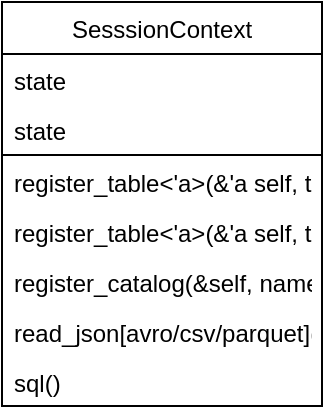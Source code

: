 <mxfile version="20.8.16" type="device"><diagram name="第 1 页" id="zNM7xBWwM4BkejEXPJKk"><mxGraphModel dx="907" dy="674" grid="1" gridSize="10" guides="1" tooltips="1" connect="1" arrows="1" fold="1" page="1" pageScale="1" pageWidth="1654" pageHeight="2336" math="0" shadow="0"><root><mxCell id="0"/><mxCell id="1" parent="0"/><mxCell id="OaVncUXIYc3g2rmNDyz7-1" value="SesssionContext" style="swimlane;fontStyle=0;align=center;verticalAlign=top;childLayout=stackLayout;horizontal=1;startSize=26;horizontalStack=0;resizeParent=1;resizeLast=0;collapsible=1;marginBottom=0;rounded=0;shadow=0;strokeWidth=1;spacing=2;fontSize=12;" vertex="1" parent="1"><mxGeometry x="360" y="200" width="160" height="202" as="geometry"><mxRectangle x="550" y="140" width="160" height="26" as="alternateBounds"/></mxGeometry></mxCell><mxCell id="OaVncUXIYc3g2rmNDyz7-4" value="state" style="text;align=left;verticalAlign=top;spacingLeft=4;spacingRight=4;overflow=hidden;rotatable=0;points=[[0,0.5],[1,0.5]];portConstraint=eastwest;rounded=0;shadow=0;html=0;" vertex="1" parent="OaVncUXIYc3g2rmNDyz7-1"><mxGeometry y="26" width="160" height="25" as="geometry"/></mxCell><mxCell id="OaVncUXIYc3g2rmNDyz7-19" value="state" style="text;align=left;verticalAlign=top;spacingLeft=4;spacingRight=4;overflow=hidden;rotatable=0;points=[[0,0.5],[1,0.5]];portConstraint=eastwest;rounded=0;shadow=0;html=0;" vertex="1" parent="OaVncUXIYc3g2rmNDyz7-1"><mxGeometry y="51" width="160" height="25" as="geometry"/></mxCell><mxCell id="OaVncUXIYc3g2rmNDyz7-5" value="" style="line;html=1;strokeWidth=1;align=left;verticalAlign=middle;spacingTop=-1;spacingLeft=3;spacingRight=3;rotatable=0;labelPosition=right;points=[];portConstraint=eastwest;" vertex="1" parent="OaVncUXIYc3g2rmNDyz7-1"><mxGeometry y="76" width="160" height="1" as="geometry"/></mxCell><mxCell id="OaVncUXIYc3g2rmNDyz7-6" value="register_table&lt;'a&gt;(&amp;'a self, table_ref: impl Into&lt;TableReference&lt;'a&gt;&gt;, provider: Arc&lt;dyn TableProvider&gt;) -&gt; Result&lt;Option&lt;Arc&lt;dyn TableProvider&gt;&gt;&gt;&#10;" style="text;align=left;verticalAlign=top;spacingLeft=4;spacingRight=4;overflow=hidden;rotatable=0;points=[[0,0.5],[1,0.5]];portConstraint=eastwest;" vertex="1" parent="OaVncUXIYc3g2rmNDyz7-1"><mxGeometry y="77" width="160" height="25" as="geometry"/></mxCell><mxCell id="OaVncUXIYc3g2rmNDyz7-20" value="register_table&lt;'a&gt;(&amp;'a self, table_ref: impl Into&lt;TableReference&lt;'a&gt;&gt;, provider: Arc&lt;dyn TableProvider&gt;) -&gt; Result&lt;Option&lt;Arc&lt;dyn TableProvider&gt;&gt;&gt;&#10;" style="text;align=left;verticalAlign=top;spacingLeft=4;spacingRight=4;overflow=hidden;rotatable=0;points=[[0,0.5],[1,0.5]];portConstraint=eastwest;" vertex="1" parent="OaVncUXIYc3g2rmNDyz7-1"><mxGeometry y="102" width="160" height="25" as="geometry"/></mxCell><mxCell id="OaVncUXIYc3g2rmNDyz7-7" value="register_catalog(&amp;self, name: impl Into&lt;String&gt;, catalog: Arc&lt;dyn CatalogProvider&gt;) -&gt; Option&lt;Arc&lt;dyn CatalogProvider&gt;&gt; &#10;" style="text;align=left;verticalAlign=top;spacingLeft=4;spacingRight=4;overflow=hidden;rotatable=0;points=[[0,0.5],[1,0.5]];portConstraint=eastwest;" vertex="1" parent="OaVncUXIYc3g2rmNDyz7-1"><mxGeometry y="127" width="160" height="25" as="geometry"/></mxCell><mxCell id="OaVncUXIYc3g2rmNDyz7-10" value="read_json[avro/csv/parquet]()" style="text;align=left;verticalAlign=top;spacingLeft=4;spacingRight=4;overflow=hidden;rotatable=0;points=[[0,0.5],[1,0.5]];portConstraint=eastwest;" vertex="1" parent="OaVncUXIYc3g2rmNDyz7-1"><mxGeometry y="152" width="160" height="25" as="geometry"/></mxCell><mxCell id="OaVncUXIYc3g2rmNDyz7-9" value="sql()" style="text;align=left;verticalAlign=top;spacingLeft=4;spacingRight=4;overflow=hidden;rotatable=0;points=[[0,0.5],[1,0.5]];portConstraint=eastwest;" vertex="1" parent="OaVncUXIYc3g2rmNDyz7-1"><mxGeometry y="177" width="160" height="25" as="geometry"/></mxCell></root></mxGraphModel></diagram></mxfile>